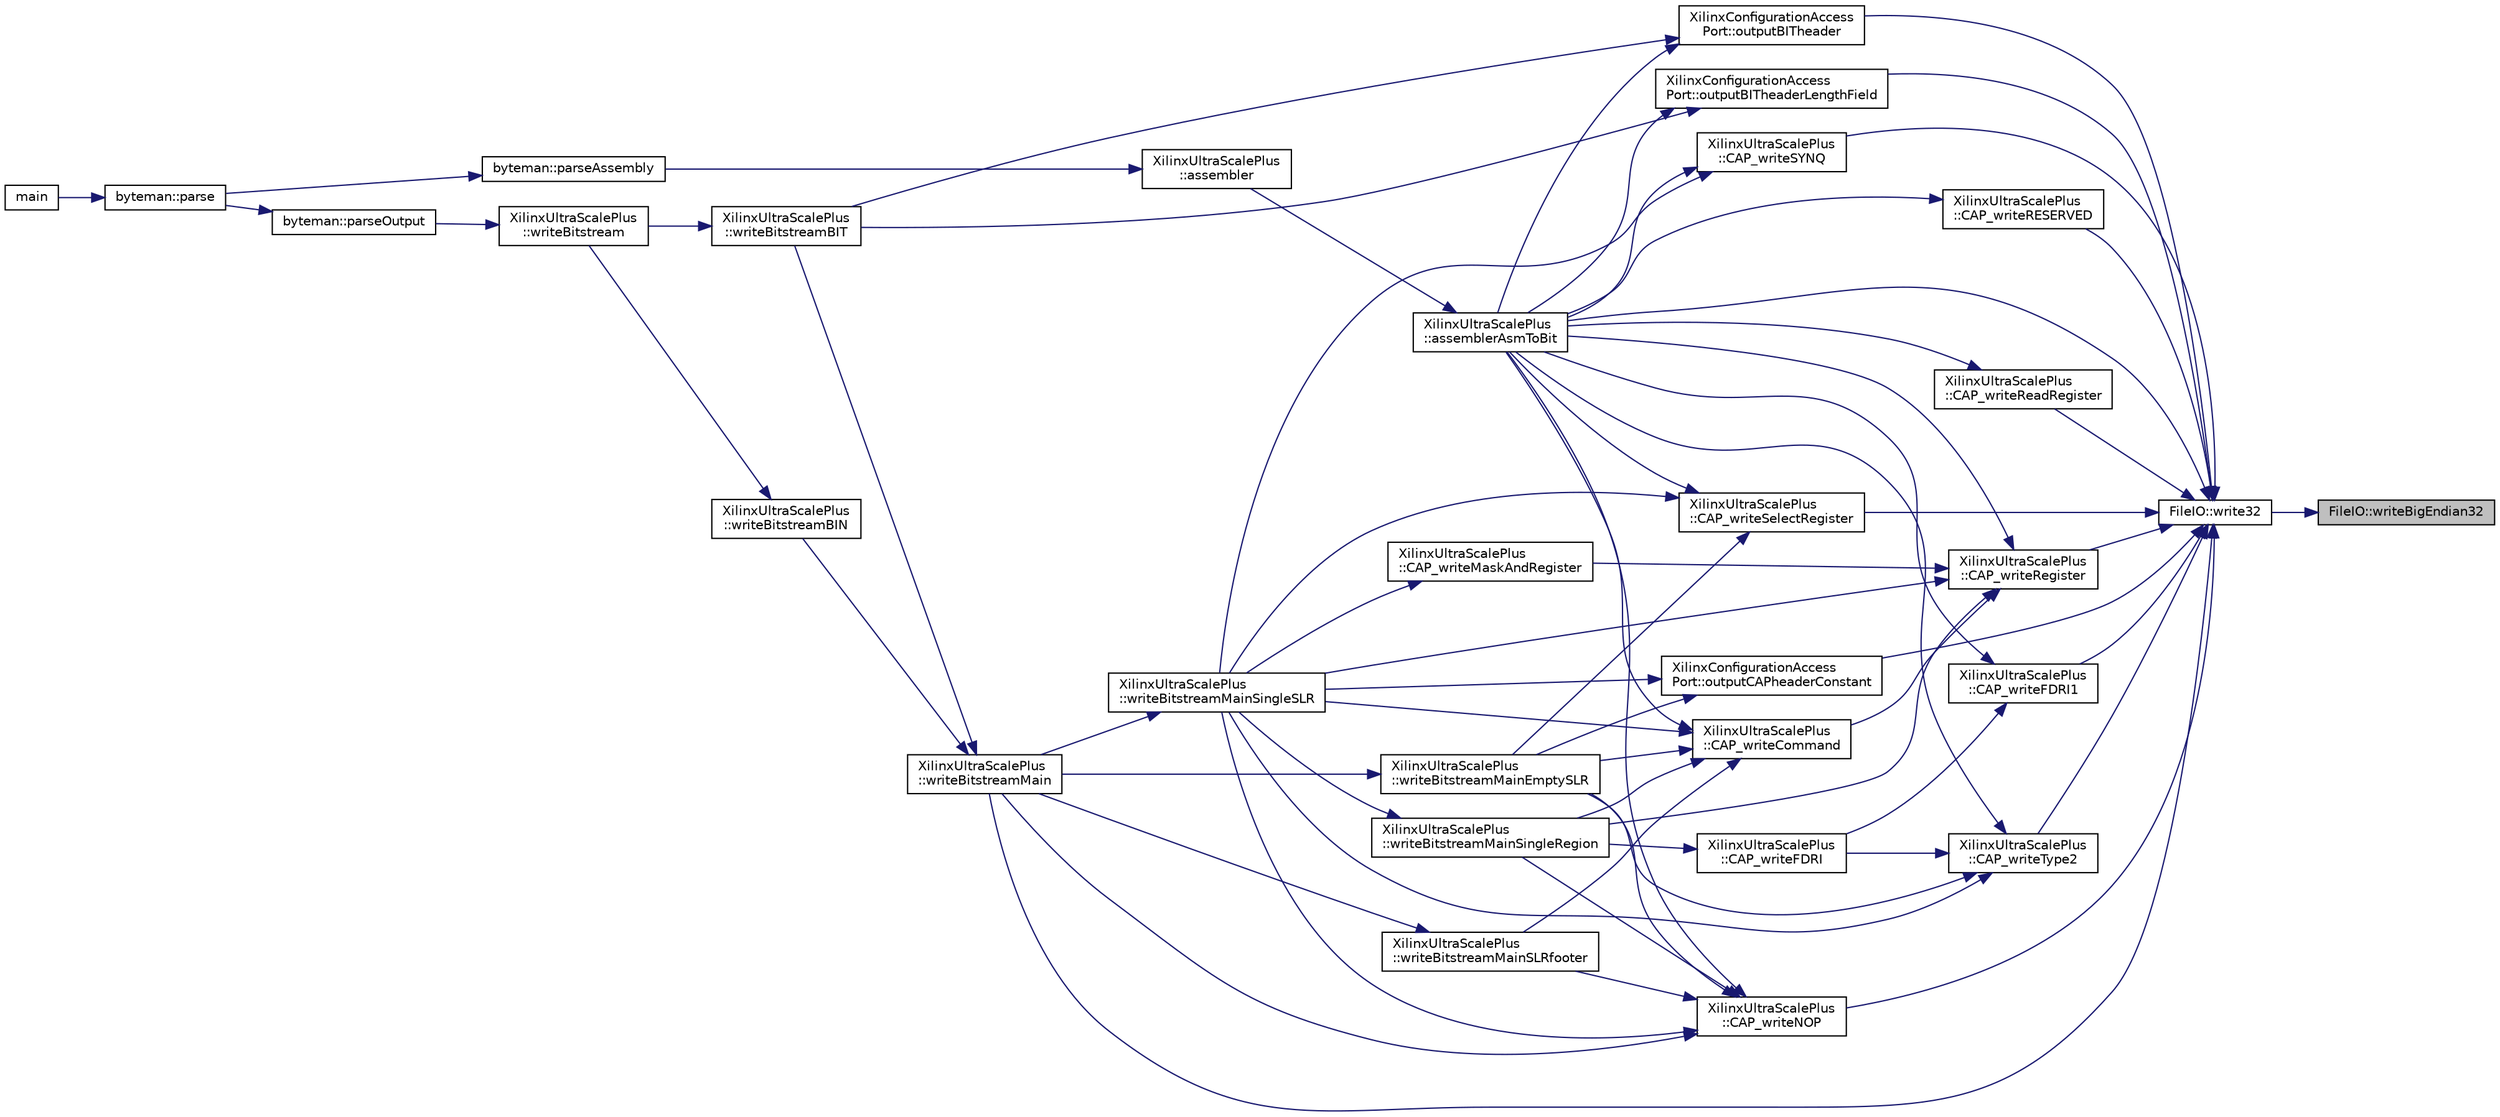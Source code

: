 digraph "FileIO::writeBigEndian32"
{
 // INTERACTIVE_SVG=YES
 // LATEX_PDF_SIZE
  edge [fontname="Helvetica",fontsize="10",labelfontname="Helvetica",labelfontsize="10"];
  node [fontname="Helvetica",fontsize="10",shape=record];
  rankdir="RL";
  Node1 [label="FileIO::writeBigEndian32",height=0.2,width=0.4,color="black", fillcolor="grey75", style="filled", fontcolor="black",tooltip=" "];
  Node1 -> Node2 [dir="back",color="midnightblue",fontsize="10",style="solid",fontname="Helvetica"];
  Node2 [label="FileIO::write32",height=0.2,width=0.4,color="black", fillcolor="white", style="filled",URL="$namespaceFileIO.html#a016934d3d8c167e7784f826b987cda3f",tooltip=" "];
  Node2 -> Node3 [dir="back",color="midnightblue",fontsize="10",style="solid",fontname="Helvetica"];
  Node3 [label="XilinxUltraScalePlus\l::assemblerAsmToBit",height=0.2,width=0.4,color="black", fillcolor="white", style="filled",URL="$classXilinxUltraScalePlus.html#a058802c627c4177c6fd88ca079551207",tooltip=" "];
  Node3 -> Node4 [dir="back",color="midnightblue",fontsize="10",style="solid",fontname="Helvetica"];
  Node4 [label="XilinxUltraScalePlus\l::assembler",height=0.2,width=0.4,color="black", fillcolor="white", style="filled",URL="$classXilinxUltraScalePlus.html#a53e5f6ec962f1f2a961f90b8b9e90e10",tooltip=" "];
  Node4 -> Node5 [dir="back",color="midnightblue",fontsize="10",style="solid",fontname="Helvetica"];
  Node5 [label="byteman::parseAssembly",height=0.2,width=0.4,color="black", fillcolor="white", style="filled",URL="$classbyteman.html#a5e7f2e31d95626075a6ce22b54ecbbf8",tooltip=" "];
  Node5 -> Node6 [dir="back",color="midnightblue",fontsize="10",style="solid",fontname="Helvetica"];
  Node6 [label="byteman::parse",height=0.2,width=0.4,color="black", fillcolor="white", style="filled",URL="$classbyteman.html#a0ce0e992678e3f8b51cc5e01cea14ddb",tooltip=" "];
  Node6 -> Node7 [dir="back",color="midnightblue",fontsize="10",style="solid",fontname="Helvetica"];
  Node7 [label="main",height=0.2,width=0.4,color="black", fillcolor="white", style="filled",URL="$byteman_8cpp.html#a0ddf1224851353fc92bfbff6f499fa97",tooltip=" "];
  Node2 -> Node8 [dir="back",color="midnightblue",fontsize="10",style="solid",fontname="Helvetica"];
  Node8 [label="XilinxUltraScalePlus\l::CAP_writeFDRI1",height=0.2,width=0.4,color="black", fillcolor="white", style="filled",URL="$classXilinxUltraScalePlus.html#aede65ef4cccf0d77f0a9168382e73e29",tooltip=" "];
  Node8 -> Node3 [dir="back",color="midnightblue",fontsize="10",style="solid",fontname="Helvetica"];
  Node8 -> Node9 [dir="back",color="midnightblue",fontsize="10",style="solid",fontname="Helvetica"];
  Node9 [label="XilinxUltraScalePlus\l::CAP_writeFDRI",height=0.2,width=0.4,color="black", fillcolor="white", style="filled",URL="$classXilinxUltraScalePlus.html#ab2c3ca3d68a14cd6cf50d1f8cca6b0ed",tooltip=" "];
  Node9 -> Node10 [dir="back",color="midnightblue",fontsize="10",style="solid",fontname="Helvetica"];
  Node10 [label="XilinxUltraScalePlus\l::writeBitstreamMainSingleRegion",height=0.2,width=0.4,color="black", fillcolor="white", style="filled",URL="$classXilinxUltraScalePlus.html#a1b63faa4285401972ad75e524434c89b",tooltip=" "];
  Node10 -> Node11 [dir="back",color="midnightblue",fontsize="10",style="solid",fontname="Helvetica"];
  Node11 [label="XilinxUltraScalePlus\l::writeBitstreamMainSingleSLR",height=0.2,width=0.4,color="black", fillcolor="white", style="filled",URL="$classXilinxUltraScalePlus.html#a452023c07e40cbb6b1a5c65db8494a65",tooltip=" "];
  Node11 -> Node12 [dir="back",color="midnightblue",fontsize="10",style="solid",fontname="Helvetica"];
  Node12 [label="XilinxUltraScalePlus\l::writeBitstreamMain",height=0.2,width=0.4,color="black", fillcolor="white", style="filled",URL="$classXilinxUltraScalePlus.html#afcd0f828eff528d0c178a5e473ee2181",tooltip=" "];
  Node12 -> Node13 [dir="back",color="midnightblue",fontsize="10",style="solid",fontname="Helvetica"];
  Node13 [label="XilinxUltraScalePlus\l::writeBitstreamBIN",height=0.2,width=0.4,color="black", fillcolor="white", style="filled",URL="$classXilinxUltraScalePlus.html#ab32b8ddf6ed62003568932d9167f7231",tooltip=" "];
  Node13 -> Node14 [dir="back",color="midnightblue",fontsize="10",style="solid",fontname="Helvetica"];
  Node14 [label="XilinxUltraScalePlus\l::writeBitstream",height=0.2,width=0.4,color="black", fillcolor="white", style="filled",URL="$classXilinxUltraScalePlus.html#a7f2a7c34766d004adc6f1cfe1bdd62e7",tooltip=" "];
  Node14 -> Node15 [dir="back",color="midnightblue",fontsize="10",style="solid",fontname="Helvetica"];
  Node15 [label="byteman::parseOutput",height=0.2,width=0.4,color="black", fillcolor="white", style="filled",URL="$classbyteman.html#a2ff1e5c9e9b542e9f74768b296ace32f",tooltip=" "];
  Node15 -> Node6 [dir="back",color="midnightblue",fontsize="10",style="solid",fontname="Helvetica"];
  Node12 -> Node16 [dir="back",color="midnightblue",fontsize="10",style="solid",fontname="Helvetica"];
  Node16 [label="XilinxUltraScalePlus\l::writeBitstreamBIT",height=0.2,width=0.4,color="black", fillcolor="white", style="filled",URL="$classXilinxUltraScalePlus.html#aafc764306446548f9127f3e30759af49",tooltip=" "];
  Node16 -> Node14 [dir="back",color="midnightblue",fontsize="10",style="solid",fontname="Helvetica"];
  Node2 -> Node17 [dir="back",color="midnightblue",fontsize="10",style="solid",fontname="Helvetica"];
  Node17 [label="XilinxUltraScalePlus\l::CAP_writeNOP",height=0.2,width=0.4,color="black", fillcolor="white", style="filled",URL="$classXilinxUltraScalePlus.html#afec424bf1fbe86abbc7a79d1bf14ac02",tooltip=" "];
  Node17 -> Node3 [dir="back",color="midnightblue",fontsize="10",style="solid",fontname="Helvetica"];
  Node17 -> Node12 [dir="back",color="midnightblue",fontsize="10",style="solid",fontname="Helvetica"];
  Node17 -> Node18 [dir="back",color="midnightblue",fontsize="10",style="solid",fontname="Helvetica"];
  Node18 [label="XilinxUltraScalePlus\l::writeBitstreamMainEmptySLR",height=0.2,width=0.4,color="black", fillcolor="white", style="filled",URL="$classXilinxUltraScalePlus.html#a9c88e1cc4400a4f80a7757536442a193",tooltip=" "];
  Node18 -> Node12 [dir="back",color="midnightblue",fontsize="10",style="solid",fontname="Helvetica"];
  Node17 -> Node10 [dir="back",color="midnightblue",fontsize="10",style="solid",fontname="Helvetica"];
  Node17 -> Node11 [dir="back",color="midnightblue",fontsize="10",style="solid",fontname="Helvetica"];
  Node17 -> Node19 [dir="back",color="midnightblue",fontsize="10",style="solid",fontname="Helvetica"];
  Node19 [label="XilinxUltraScalePlus\l::writeBitstreamMainSLRfooter",height=0.2,width=0.4,color="black", fillcolor="white", style="filled",URL="$classXilinxUltraScalePlus.html#a67e27bfc5941d09b9c09055a7fc705fd",tooltip=" "];
  Node19 -> Node12 [dir="back",color="midnightblue",fontsize="10",style="solid",fontname="Helvetica"];
  Node2 -> Node20 [dir="back",color="midnightblue",fontsize="10",style="solid",fontname="Helvetica"];
  Node20 [label="XilinxUltraScalePlus\l::CAP_writeReadRegister",height=0.2,width=0.4,color="black", fillcolor="white", style="filled",URL="$classXilinxUltraScalePlus.html#a7fa0aac97196eb1e909554ebc003a6ac",tooltip=" "];
  Node20 -> Node3 [dir="back",color="midnightblue",fontsize="10",style="solid",fontname="Helvetica"];
  Node2 -> Node21 [dir="back",color="midnightblue",fontsize="10",style="solid",fontname="Helvetica"];
  Node21 [label="XilinxUltraScalePlus\l::CAP_writeRegister",height=0.2,width=0.4,color="black", fillcolor="white", style="filled",URL="$classXilinxUltraScalePlus.html#a24ae5ad716caec7390276bb39449658e",tooltip=" "];
  Node21 -> Node3 [dir="back",color="midnightblue",fontsize="10",style="solid",fontname="Helvetica"];
  Node21 -> Node22 [dir="back",color="midnightblue",fontsize="10",style="solid",fontname="Helvetica"];
  Node22 [label="XilinxUltraScalePlus\l::CAP_writeCommand",height=0.2,width=0.4,color="black", fillcolor="white", style="filled",URL="$classXilinxUltraScalePlus.html#aea40ae16e356d3c14e6288d4c8eb105c",tooltip=" "];
  Node22 -> Node3 [dir="back",color="midnightblue",fontsize="10",style="solid",fontname="Helvetica"];
  Node22 -> Node18 [dir="back",color="midnightblue",fontsize="10",style="solid",fontname="Helvetica"];
  Node22 -> Node10 [dir="back",color="midnightblue",fontsize="10",style="solid",fontname="Helvetica"];
  Node22 -> Node11 [dir="back",color="midnightblue",fontsize="10",style="solid",fontname="Helvetica"];
  Node22 -> Node19 [dir="back",color="midnightblue",fontsize="10",style="solid",fontname="Helvetica"];
  Node21 -> Node23 [dir="back",color="midnightblue",fontsize="10",style="solid",fontname="Helvetica"];
  Node23 [label="XilinxUltraScalePlus\l::CAP_writeMaskAndRegister",height=0.2,width=0.4,color="black", fillcolor="white", style="filled",URL="$classXilinxUltraScalePlus.html#ab133ea6afae968c8607ce982ea627733",tooltip=" "];
  Node23 -> Node11 [dir="back",color="midnightblue",fontsize="10",style="solid",fontname="Helvetica"];
  Node21 -> Node10 [dir="back",color="midnightblue",fontsize="10",style="solid",fontname="Helvetica"];
  Node21 -> Node11 [dir="back",color="midnightblue",fontsize="10",style="solid",fontname="Helvetica"];
  Node2 -> Node24 [dir="back",color="midnightblue",fontsize="10",style="solid",fontname="Helvetica"];
  Node24 [label="XilinxUltraScalePlus\l::CAP_writeRESERVED",height=0.2,width=0.4,color="black", fillcolor="white", style="filled",URL="$classXilinxUltraScalePlus.html#a78c72b637aa224dd978c8d5f239595e5",tooltip=" "];
  Node24 -> Node3 [dir="back",color="midnightblue",fontsize="10",style="solid",fontname="Helvetica"];
  Node2 -> Node25 [dir="back",color="midnightblue",fontsize="10",style="solid",fontname="Helvetica"];
  Node25 [label="XilinxUltraScalePlus\l::CAP_writeSelectRegister",height=0.2,width=0.4,color="black", fillcolor="white", style="filled",URL="$classXilinxUltraScalePlus.html#abab7151e71f6b02cc8503afd0b782c7f",tooltip=" "];
  Node25 -> Node3 [dir="back",color="midnightblue",fontsize="10",style="solid",fontname="Helvetica"];
  Node25 -> Node18 [dir="back",color="midnightblue",fontsize="10",style="solid",fontname="Helvetica"];
  Node25 -> Node11 [dir="back",color="midnightblue",fontsize="10",style="solid",fontname="Helvetica"];
  Node2 -> Node26 [dir="back",color="midnightblue",fontsize="10",style="solid",fontname="Helvetica"];
  Node26 [label="XilinxUltraScalePlus\l::CAP_writeSYNQ",height=0.2,width=0.4,color="black", fillcolor="white", style="filled",URL="$classXilinxUltraScalePlus.html#a9e754688dc5cdd057f6ee9f7dc4af686",tooltip=" "];
  Node26 -> Node3 [dir="back",color="midnightblue",fontsize="10",style="solid",fontname="Helvetica"];
  Node26 -> Node11 [dir="back",color="midnightblue",fontsize="10",style="solid",fontname="Helvetica"];
  Node2 -> Node27 [dir="back",color="midnightblue",fontsize="10",style="solid",fontname="Helvetica"];
  Node27 [label="XilinxUltraScalePlus\l::CAP_writeType2",height=0.2,width=0.4,color="black", fillcolor="white", style="filled",URL="$classXilinxUltraScalePlus.html#a8bd7c590797b1437a2b64ed84a13c966",tooltip=" "];
  Node27 -> Node3 [dir="back",color="midnightblue",fontsize="10",style="solid",fontname="Helvetica"];
  Node27 -> Node9 [dir="back",color="midnightblue",fontsize="10",style="solid",fontname="Helvetica"];
  Node27 -> Node18 [dir="back",color="midnightblue",fontsize="10",style="solid",fontname="Helvetica"];
  Node27 -> Node11 [dir="back",color="midnightblue",fontsize="10",style="solid",fontname="Helvetica"];
  Node2 -> Node28 [dir="back",color="midnightblue",fontsize="10",style="solid",fontname="Helvetica"];
  Node28 [label="XilinxConfigurationAccess\lPort::outputBITheader",height=0.2,width=0.4,color="black", fillcolor="white", style="filled",URL="$classXilinxConfigurationAccessPort.html#a80c8f1b9404adad15c0eb26612e0f028",tooltip=" "];
  Node28 -> Node3 [dir="back",color="midnightblue",fontsize="10",style="solid",fontname="Helvetica"];
  Node28 -> Node16 [dir="back",color="midnightblue",fontsize="10",style="solid",fontname="Helvetica"];
  Node2 -> Node29 [dir="back",color="midnightblue",fontsize="10",style="solid",fontname="Helvetica"];
  Node29 [label="XilinxConfigurationAccess\lPort::outputBITheaderLengthField",height=0.2,width=0.4,color="black", fillcolor="white", style="filled",URL="$classXilinxConfigurationAccessPort.html#ad3da926b34bed81d4a0813743f11c3f6",tooltip=" "];
  Node29 -> Node3 [dir="back",color="midnightblue",fontsize="10",style="solid",fontname="Helvetica"];
  Node29 -> Node16 [dir="back",color="midnightblue",fontsize="10",style="solid",fontname="Helvetica"];
  Node2 -> Node30 [dir="back",color="midnightblue",fontsize="10",style="solid",fontname="Helvetica"];
  Node30 [label="XilinxConfigurationAccess\lPort::outputCAPheaderConstant",height=0.2,width=0.4,color="black", fillcolor="white", style="filled",URL="$classXilinxConfigurationAccessPort.html#a64029ac1ea70312a6a2deee735fe4018",tooltip=" "];
  Node30 -> Node18 [dir="back",color="midnightblue",fontsize="10",style="solid",fontname="Helvetica"];
  Node30 -> Node11 [dir="back",color="midnightblue",fontsize="10",style="solid",fontname="Helvetica"];
  Node2 -> Node12 [dir="back",color="midnightblue",fontsize="10",style="solid",fontname="Helvetica"];
}
